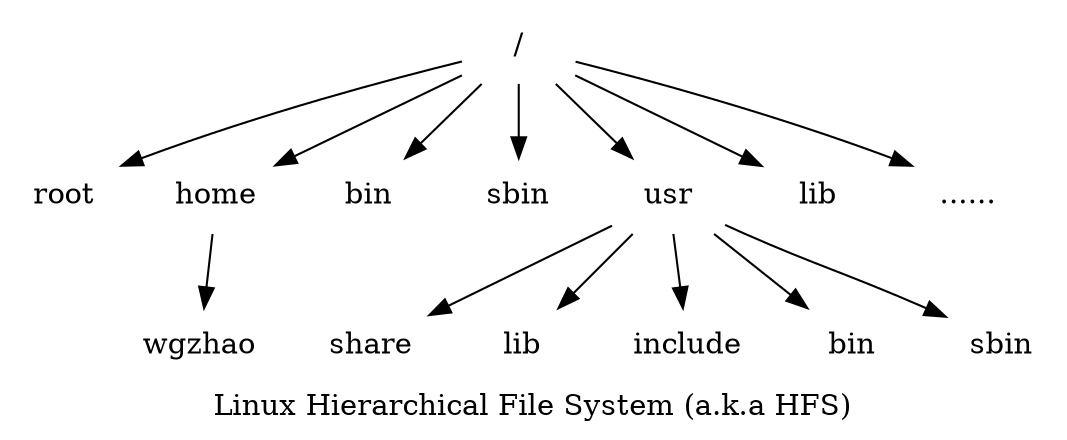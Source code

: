 digraph hfs
	{
		label="Linux Hierarchical File System (a.k.a HFS)";
		node [ shape=plaintext];
		"/" -> {root; home; bin; sbin; usr; lib; "......"};
		home -> wgzhao;
		usr ->{share;lib2; include; bin2; sbin2};
		{rank =same; share;lib2; include; bin2; sbin2; wgzhao};
		lib2 [label="lib"];
		bin2 [label="bin"];
		sbin2 [label="sbin"];
	}